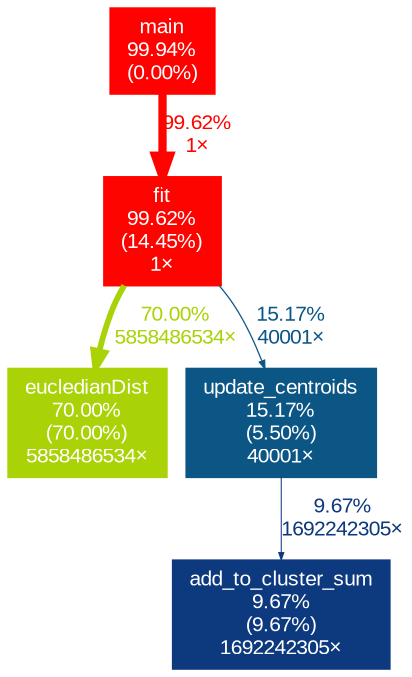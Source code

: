 digraph {
	graph [fontname=Arial, nodesep=0.125, ranksep=0.25];
	node [fontcolor=white, fontname=Arial, height=0, shape=box, style=filled, width=0];
	edge [fontname=Arial];
	1 [color="#ff0100", fontcolor="#ffffff", fontsize="10.00", label="main\n99.94%\n(0.00%)"];
	1 -> 2 [arrowsize="1.00", color="#fe0400", fontcolor="#fe0400", fontsize="10.00", label="99.62%\n1×", labeldistance="3.98", penwidth="3.98"];
	2 [color="#fe0400", fontcolor="#ffffff", fontsize="10.00", label="fit\n99.62%\n(14.45%)\n1×"];
	2 -> 3 [arrowsize="0.84", color="#a9d207", fontcolor="#a9d207", fontsize="10.00", label="70.00%\n5858486534×", labeldistance="2.80", penwidth="2.80"];
	2 -> 4 [arrowsize="0.39", color="#0c5686", fontcolor="#0c5686", fontsize="10.00", label="15.17%\n40001×", labeldistance="0.61", penwidth="0.61"];
	3 [color="#a9d207", fontcolor="#ffffff", fontsize="10.00", label="eucledianDist\n70.00%\n(70.00%)\n5858486534×"];
	4 [color="#0c5686", fontcolor="#ffffff", fontsize="10.00", label="update_centroids\n15.17%\n(5.50%)\n40001×"];
	4 -> 5 [arrowsize="0.35", color="#0d397f", fontcolor="#0d397f", fontsize="10.00", label="9.67%\n1692242305×", labeldistance="0.50", penwidth="0.50"];
	5 [color="#0d397f", fontcolor="#ffffff", fontsize="10.00", label="add_to_cluster_sum\n9.67%\n(9.67%)\n1692242305×"];
}
